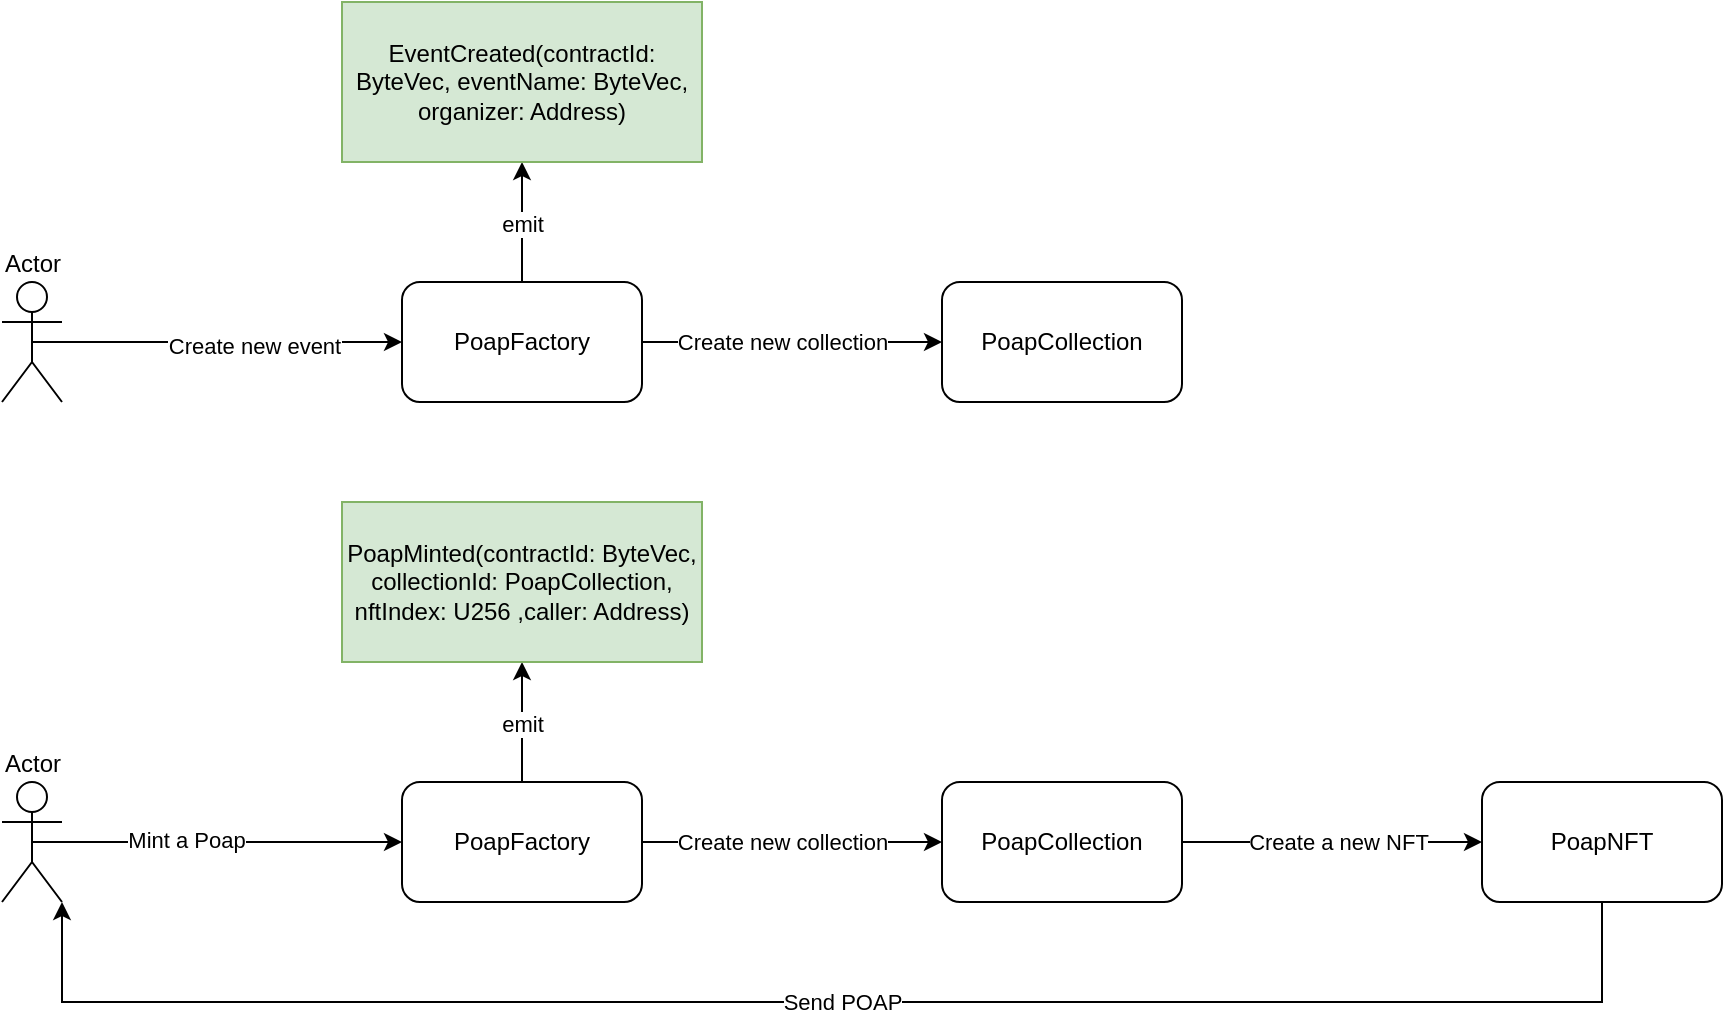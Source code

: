 <mxfile version="26.0.9" pages="2">
  <diagram id="C5RBs43oDa-KdzZeNtuy" name="Page-1">
    <mxGraphModel dx="1524" dy="1320" grid="1" gridSize="10" guides="1" tooltips="1" connect="1" arrows="1" fold="1" page="1" pageScale="1" pageWidth="1169" pageHeight="827" math="0" shadow="0">
      <root>
        <mxCell id="WIyWlLk6GJQsqaUBKTNV-0" />
        <mxCell id="WIyWlLk6GJQsqaUBKTNV-1" parent="WIyWlLk6GJQsqaUBKTNV-0" />
        <mxCell id="Pax1yDMVbgt0zzM49SSv-3" style="edgeStyle=orthogonalEdgeStyle;rounded=0;orthogonalLoop=1;jettySize=auto;html=1;exitX=0.5;exitY=0.5;exitDx=0;exitDy=0;exitPerimeter=0;entryX=0;entryY=0.5;entryDx=0;entryDy=0;" parent="WIyWlLk6GJQsqaUBKTNV-1" source="Pax1yDMVbgt0zzM49SSv-0" target="Pax1yDMVbgt0zzM49SSv-5" edge="1">
          <mxGeometry relative="1" as="geometry">
            <mxPoint x="299" y="180" as="targetPoint" />
          </mxGeometry>
        </mxCell>
        <mxCell id="Pax1yDMVbgt0zzM49SSv-4" value="Create new event" style="edgeLabel;html=1;align=center;verticalAlign=middle;resizable=0;points=[];" parent="Pax1yDMVbgt0zzM49SSv-3" vertex="1" connectable="0">
          <mxGeometry x="0.192" y="-2" relative="1" as="geometry">
            <mxPoint as="offset" />
          </mxGeometry>
        </mxCell>
        <mxCell id="Pax1yDMVbgt0zzM49SSv-0" value="Actor" style="shape=umlActor;verticalLabelPosition=top;verticalAlign=bottom;html=1;outlineConnect=0;labelPosition=center;align=center;" parent="WIyWlLk6GJQsqaUBKTNV-1" vertex="1">
          <mxGeometry x="40" y="150" width="30" height="60" as="geometry" />
        </mxCell>
        <mxCell id="Pax1yDMVbgt0zzM49SSv-7" style="edgeStyle=orthogonalEdgeStyle;rounded=0;orthogonalLoop=1;jettySize=auto;html=1;exitX=1;exitY=0.5;exitDx=0;exitDy=0;" parent="WIyWlLk6GJQsqaUBKTNV-1" source="Pax1yDMVbgt0zzM49SSv-5" target="Pax1yDMVbgt0zzM49SSv-6" edge="1">
          <mxGeometry relative="1" as="geometry" />
        </mxCell>
        <mxCell id="Pax1yDMVbgt0zzM49SSv-9" value="Create new collection" style="edgeLabel;html=1;align=center;verticalAlign=middle;resizable=0;points=[];" parent="Pax1yDMVbgt0zzM49SSv-7" vertex="1" connectable="0">
          <mxGeometry x="-0.333" relative="1" as="geometry">
            <mxPoint x="20" as="offset" />
          </mxGeometry>
        </mxCell>
        <mxCell id="Pax1yDMVbgt0zzM49SSv-10" style="edgeStyle=orthogonalEdgeStyle;rounded=0;orthogonalLoop=1;jettySize=auto;html=1;exitX=0.5;exitY=0;exitDx=0;exitDy=0;entryX=0.5;entryY=1;entryDx=0;entryDy=0;" parent="WIyWlLk6GJQsqaUBKTNV-1" source="Pax1yDMVbgt0zzM49SSv-5" target="Pax1yDMVbgt0zzM49SSv-12" edge="1">
          <mxGeometry relative="1" as="geometry">
            <mxPoint x="505" y="100" as="targetPoint" />
          </mxGeometry>
        </mxCell>
        <mxCell id="Pax1yDMVbgt0zzM49SSv-13" value="emit" style="edgeLabel;html=1;align=center;verticalAlign=middle;resizable=0;points=[];" parent="Pax1yDMVbgt0zzM49SSv-10" vertex="1" connectable="0">
          <mxGeometry x="-0.002" y="-2" relative="1" as="geometry">
            <mxPoint x="-2" y="1" as="offset" />
          </mxGeometry>
        </mxCell>
        <mxCell id="Pax1yDMVbgt0zzM49SSv-5" value="PoapFactory" style="rounded=1;whiteSpace=wrap;html=1;" parent="WIyWlLk6GJQsqaUBKTNV-1" vertex="1">
          <mxGeometry x="240" y="150" width="120" height="60" as="geometry" />
        </mxCell>
        <mxCell id="Pax1yDMVbgt0zzM49SSv-6" value="PoapCollection" style="rounded=1;whiteSpace=wrap;html=1;" parent="WIyWlLk6GJQsqaUBKTNV-1" vertex="1">
          <mxGeometry x="510" y="150" width="120" height="60" as="geometry" />
        </mxCell>
        <mxCell id="Pax1yDMVbgt0zzM49SSv-12" value="EventCreated(contractId: ByteVec, eventName: ByteVec, organizer: Address)" style="rounded=0;whiteSpace=wrap;html=1;fillColor=#d5e8d4;strokeColor=#82b366;" parent="WIyWlLk6GJQsqaUBKTNV-1" vertex="1">
          <mxGeometry x="210" y="10" width="180" height="80" as="geometry" />
        </mxCell>
        <mxCell id="Pax1yDMVbgt0zzM49SSv-15" style="edgeStyle=orthogonalEdgeStyle;rounded=0;orthogonalLoop=1;jettySize=auto;html=1;exitX=0.5;exitY=0.5;exitDx=0;exitDy=0;exitPerimeter=0;entryX=0;entryY=0.5;entryDx=0;entryDy=0;" parent="WIyWlLk6GJQsqaUBKTNV-1" source="Pax1yDMVbgt0zzM49SSv-17" target="Pax1yDMVbgt0zzM49SSv-22" edge="1">
          <mxGeometry relative="1" as="geometry">
            <mxPoint x="299" y="430" as="targetPoint" />
          </mxGeometry>
        </mxCell>
        <mxCell id="Pax1yDMVbgt0zzM49SSv-25" value="Mint a Poap" style="edgeLabel;html=1;align=center;verticalAlign=middle;resizable=0;points=[];" parent="Pax1yDMVbgt0zzM49SSv-15" vertex="1" connectable="0">
          <mxGeometry x="-0.168" y="1" relative="1" as="geometry">
            <mxPoint as="offset" />
          </mxGeometry>
        </mxCell>
        <mxCell id="Pax1yDMVbgt0zzM49SSv-17" value="Actor" style="shape=umlActor;verticalLabelPosition=top;verticalAlign=bottom;html=1;outlineConnect=0;labelPosition=center;align=center;" parent="WIyWlLk6GJQsqaUBKTNV-1" vertex="1">
          <mxGeometry x="40" y="400" width="30" height="60" as="geometry" />
        </mxCell>
        <mxCell id="Pax1yDMVbgt0zzM49SSv-18" style="edgeStyle=orthogonalEdgeStyle;rounded=0;orthogonalLoop=1;jettySize=auto;html=1;exitX=1;exitY=0.5;exitDx=0;exitDy=0;" parent="WIyWlLk6GJQsqaUBKTNV-1" source="Pax1yDMVbgt0zzM49SSv-22" target="Pax1yDMVbgt0zzM49SSv-23" edge="1">
          <mxGeometry relative="1" as="geometry" />
        </mxCell>
        <mxCell id="Pax1yDMVbgt0zzM49SSv-19" value="Create new collection" style="edgeLabel;html=1;align=center;verticalAlign=middle;resizable=0;points=[];" parent="Pax1yDMVbgt0zzM49SSv-18" vertex="1" connectable="0">
          <mxGeometry x="-0.333" relative="1" as="geometry">
            <mxPoint x="20" as="offset" />
          </mxGeometry>
        </mxCell>
        <mxCell id="Pax1yDMVbgt0zzM49SSv-20" style="edgeStyle=orthogonalEdgeStyle;rounded=0;orthogonalLoop=1;jettySize=auto;html=1;exitX=0.5;exitY=0;exitDx=0;exitDy=0;entryX=0.5;entryY=1;entryDx=0;entryDy=0;" parent="WIyWlLk6GJQsqaUBKTNV-1" source="Pax1yDMVbgt0zzM49SSv-22" target="Pax1yDMVbgt0zzM49SSv-24" edge="1">
          <mxGeometry relative="1" as="geometry">
            <mxPoint x="505" y="350" as="targetPoint" />
          </mxGeometry>
        </mxCell>
        <mxCell id="Pax1yDMVbgt0zzM49SSv-21" value="emit" style="edgeLabel;html=1;align=center;verticalAlign=middle;resizable=0;points=[];" parent="Pax1yDMVbgt0zzM49SSv-20" vertex="1" connectable="0">
          <mxGeometry x="-0.002" y="-2" relative="1" as="geometry">
            <mxPoint x="-2" y="1" as="offset" />
          </mxGeometry>
        </mxCell>
        <mxCell id="Pax1yDMVbgt0zzM49SSv-22" value="PoapFactory" style="rounded=1;whiteSpace=wrap;html=1;" parent="WIyWlLk6GJQsqaUBKTNV-1" vertex="1">
          <mxGeometry x="240" y="400" width="120" height="60" as="geometry" />
        </mxCell>
        <mxCell id="Pax1yDMVbgt0zzM49SSv-27" style="edgeStyle=orthogonalEdgeStyle;rounded=0;orthogonalLoop=1;jettySize=auto;html=1;exitX=1;exitY=0.5;exitDx=0;exitDy=0;entryX=0;entryY=0.5;entryDx=0;entryDy=0;" parent="WIyWlLk6GJQsqaUBKTNV-1" source="Pax1yDMVbgt0zzM49SSv-23" target="Pax1yDMVbgt0zzM49SSv-26" edge="1">
          <mxGeometry relative="1" as="geometry" />
        </mxCell>
        <mxCell id="Pax1yDMVbgt0zzM49SSv-28" value="Create a new NFT" style="edgeLabel;html=1;align=center;verticalAlign=middle;resizable=0;points=[];" parent="Pax1yDMVbgt0zzM49SSv-27" vertex="1" connectable="0">
          <mxGeometry x="-0.382" relative="1" as="geometry">
            <mxPoint x="31" as="offset" />
          </mxGeometry>
        </mxCell>
        <mxCell id="Pax1yDMVbgt0zzM49SSv-23" value="PoapCollection" style="rounded=1;whiteSpace=wrap;html=1;" parent="WIyWlLk6GJQsqaUBKTNV-1" vertex="1">
          <mxGeometry x="510" y="400" width="120" height="60" as="geometry" />
        </mxCell>
        <mxCell id="Pax1yDMVbgt0zzM49SSv-24" value="PoapMinted(contractId: ByteVec, collectionId: PoapCollection, nftIndex: U256 ,caller: Address)" style="rounded=0;whiteSpace=wrap;html=1;fillColor=#d5e8d4;strokeColor=#82b366;" parent="WIyWlLk6GJQsqaUBKTNV-1" vertex="1">
          <mxGeometry x="210" y="260" width="180" height="80" as="geometry" />
        </mxCell>
        <mxCell id="Pax1yDMVbgt0zzM49SSv-26" value="PoapNFT" style="rounded=1;whiteSpace=wrap;html=1;" parent="WIyWlLk6GJQsqaUBKTNV-1" vertex="1">
          <mxGeometry x="780" y="400" width="120" height="60" as="geometry" />
        </mxCell>
        <mxCell id="Pax1yDMVbgt0zzM49SSv-29" style="edgeStyle=orthogonalEdgeStyle;rounded=0;orthogonalLoop=1;jettySize=auto;html=1;exitX=0.5;exitY=1;exitDx=0;exitDy=0;entryX=1;entryY=1;entryDx=0;entryDy=0;entryPerimeter=0;" parent="WIyWlLk6GJQsqaUBKTNV-1" source="Pax1yDMVbgt0zzM49SSv-26" target="Pax1yDMVbgt0zzM49SSv-17" edge="1">
          <mxGeometry relative="1" as="geometry">
            <Array as="points">
              <mxPoint x="840" y="510" />
              <mxPoint x="70" y="510" />
            </Array>
          </mxGeometry>
        </mxCell>
        <mxCell id="Pax1yDMVbgt0zzM49SSv-31" value="Send POAP" style="edgeLabel;html=1;align=center;verticalAlign=middle;resizable=0;points=[];" parent="Pax1yDMVbgt0zzM49SSv-29" vertex="1" connectable="0">
          <mxGeometry x="-0.011" relative="1" as="geometry">
            <mxPoint as="offset" />
          </mxGeometry>
        </mxCell>
      </root>
    </mxGraphModel>
  </diagram>
  <diagram id="sMR227-CWqUgx-JhXNJc" name="Page-2">
    <mxGraphModel dx="1067" dy="924" grid="1" gridSize="10" guides="1" tooltips="1" connect="1" arrows="1" fold="1" page="1" pageScale="1" pageWidth="1169" pageHeight="827" math="0" shadow="0">
      <root>
        <mxCell id="0" />
        <mxCell id="1" parent="0" />
        <mxCell id="ldlXphyjTk5wnaO8cpVP-16" style="edgeStyle=orthogonalEdgeStyle;rounded=0;orthogonalLoop=1;jettySize=auto;html=1;exitX=1;exitY=0.5;exitDx=0;exitDy=0;entryX=0;entryY=0.5;entryDx=0;entryDy=0;" edge="1" parent="1" source="ldlXphyjTk5wnaO8cpVP-15" target="ldlXphyjTk5wnaO8cpVP-17">
          <mxGeometry relative="1" as="geometry">
            <mxPoint x="600" y="150" as="targetPoint" />
          </mxGeometry>
        </mxCell>
        <mxCell id="ldlXphyjTk5wnaO8cpVP-15" value="Collection" style="rounded=1;whiteSpace=wrap;html=1;" vertex="1" parent="1">
          <mxGeometry x="310" y="120" width="120" height="60" as="geometry" />
        </mxCell>
        <mxCell id="ldlXphyjTk5wnaO8cpVP-17" value="Presence&lt;div&gt;&lt;b&gt;index: 1&lt;/b&gt;&lt;br&gt;&lt;div&gt;&lt;b&gt;collectionId: 0213&lt;/b&gt;&lt;br&gt;&lt;div&gt;&lt;b&gt;hasParticipated: true&lt;/b&gt;&lt;/div&gt;&lt;/div&gt;&lt;/div&gt;" style="rounded=1;whiteSpace=wrap;html=1;" vertex="1" parent="1">
          <mxGeometry x="540" y="120" width="140" height="60" as="geometry" />
        </mxCell>
        <mxCell id="ldlXphyjTk5wnaO8cpVP-18" value="Presence&lt;br&gt;&lt;b&gt;index: 1&lt;/b&gt;&lt;br&gt;&lt;div&gt;&lt;b&gt;collectionId: 0213&lt;/b&gt;&lt;br&gt;&lt;div&gt;&lt;b&gt;hasParticipated: true&lt;/b&gt;&lt;/div&gt;&lt;/div&gt;" style="rounded=1;whiteSpace=wrap;html=1;" vertex="1" parent="1">
          <mxGeometry x="610" y="320" width="140" height="60" as="geometry" />
        </mxCell>
        <mxCell id="ldlXphyjTk5wnaO8cpVP-20" style="edgeStyle=orthogonalEdgeStyle;rounded=0;orthogonalLoop=1;jettySize=auto;html=1;exitX=0.5;exitY=0.5;exitDx=0;exitDy=0;exitPerimeter=0;entryX=0;entryY=0.5;entryDx=0;entryDy=0;" edge="1" parent="1" source="ldlXphyjTk5wnaO8cpVP-19" target="ldlXphyjTk5wnaO8cpVP-15">
          <mxGeometry relative="1" as="geometry" />
        </mxCell>
        <mxCell id="ldlXphyjTk5wnaO8cpVP-19" value="Organizer" style="shape=umlActor;verticalLabelPosition=bottom;verticalAlign=top;html=1;outlineConnect=0;" vertex="1" parent="1">
          <mxGeometry x="130" y="120" width="30" height="60" as="geometry" />
        </mxCell>
        <mxCell id="ldlXphyjTk5wnaO8cpVP-21" value="Participant" style="shape=umlActor;verticalLabelPosition=top;verticalAlign=bottom;html=1;outlineConnect=0;labelPosition=center;align=center;" vertex="1" parent="1">
          <mxGeometry x="140" y="320" width="30" height="60" as="geometry" />
        </mxCell>
        <mxCell id="ldlXphyjTk5wnaO8cpVP-29" style="edgeStyle=orthogonalEdgeStyle;rounded=0;orthogonalLoop=1;jettySize=auto;html=1;exitX=0.5;exitY=0.5;exitDx=0;exitDy=0;exitPerimeter=0;entryX=0;entryY=0.5;entryDx=0;entryDy=0;" edge="1" parent="1" source="ldlXphyjTk5wnaO8cpVP-26" target="ldlXphyjTk5wnaO8cpVP-18">
          <mxGeometry relative="1" as="geometry" />
        </mxCell>
        <mxCell id="ldlXphyjTk5wnaO8cpVP-30" value="Get collectionId,&lt;div&gt;set hasParticipated to true&lt;/div&gt;" style="edgeLabel;html=1;align=center;verticalAlign=middle;resizable=0;points=[];" vertex="1" connectable="0" parent="ldlXphyjTk5wnaO8cpVP-29">
          <mxGeometry x="-0.098" relative="1" as="geometry">
            <mxPoint x="12" as="offset" />
          </mxGeometry>
        </mxCell>
        <mxCell id="ldlXphyjTk5wnaO8cpVP-26" value="Organizer" style="shape=umlActor;verticalLabelPosition=bottom;verticalAlign=top;html=1;outlineConnect=0;" vertex="1" parent="1">
          <mxGeometry x="370" y="320" width="30" height="60" as="geometry" />
        </mxCell>
        <mxCell id="ldlXphyjTk5wnaO8cpVP-27" style="edgeStyle=orthogonalEdgeStyle;rounded=0;orthogonalLoop=1;jettySize=auto;html=1;exitX=0.5;exitY=0.5;exitDx=0;exitDy=0;exitPerimeter=0;entryX=0.5;entryY=0.5;entryDx=0;entryDy=0;entryPerimeter=0;" edge="1" parent="1" source="ldlXphyjTk5wnaO8cpVP-21" target="ldlXphyjTk5wnaO8cpVP-26">
          <mxGeometry relative="1" as="geometry" />
        </mxCell>
        <mxCell id="ldlXphyjTk5wnaO8cpVP-28" value="I was there&lt;div&gt;here&#39;s my Presence Index&lt;/div&gt;" style="edgeLabel;html=1;align=center;verticalAlign=middle;resizable=0;points=[];" vertex="1" connectable="0" parent="ldlXphyjTk5wnaO8cpVP-27">
          <mxGeometry x="-0.157" y="1" relative="1" as="geometry">
            <mxPoint x="8" y="1" as="offset" />
          </mxGeometry>
        </mxCell>
        <mxCell id="ldlXphyjTk5wnaO8cpVP-32" style="edgeStyle=orthogonalEdgeStyle;rounded=0;orthogonalLoop=1;jettySize=auto;html=1;exitX=0.5;exitY=0;exitDx=0;exitDy=0;exitPerimeter=0;" edge="1" parent="1" source="ldlXphyjTk5wnaO8cpVP-31" target="ldlXphyjTk5wnaO8cpVP-21">
          <mxGeometry relative="1" as="geometry" />
        </mxCell>
        <mxCell id="ldlXphyjTk5wnaO8cpVP-33" value="This user has&lt;div&gt;participated in Event collectionId 0213, nftIndex 1?&lt;/div&gt;" style="edgeLabel;html=1;align=center;verticalAlign=middle;resizable=0;points=[];" vertex="1" connectable="0" parent="ldlXphyjTk5wnaO8cpVP-32">
          <mxGeometry x="-0.2" relative="1" as="geometry">
            <mxPoint as="offset" />
          </mxGeometry>
        </mxCell>
        <mxCell id="ldlXphyjTk5wnaO8cpVP-31" value="Project manager" style="shape=umlActor;verticalLabelPosition=bottom;verticalAlign=top;html=1;outlineConnect=0;" vertex="1" parent="1">
          <mxGeometry x="140" y="480" width="30" height="60" as="geometry" />
        </mxCell>
        <mxCell id="ldlXphyjTk5wnaO8cpVP-35" value="Create new event" style="text;html=1;align=center;verticalAlign=middle;whiteSpace=wrap;rounded=0;fontStyle=4" vertex="1" parent="1">
          <mxGeometry x="100" y="80" width="135" height="30" as="geometry" />
        </mxCell>
        <mxCell id="ldlXphyjTk5wnaO8cpVP-36" value="User mint a Presence and ask for participation proof" style="text;html=1;align=center;verticalAlign=middle;whiteSpace=wrap;rounded=0;fontStyle=4" vertex="1" parent="1">
          <mxGeometry x="100" y="260" width="200" height="30" as="geometry" />
        </mxCell>
      </root>
    </mxGraphModel>
  </diagram>
</mxfile>
